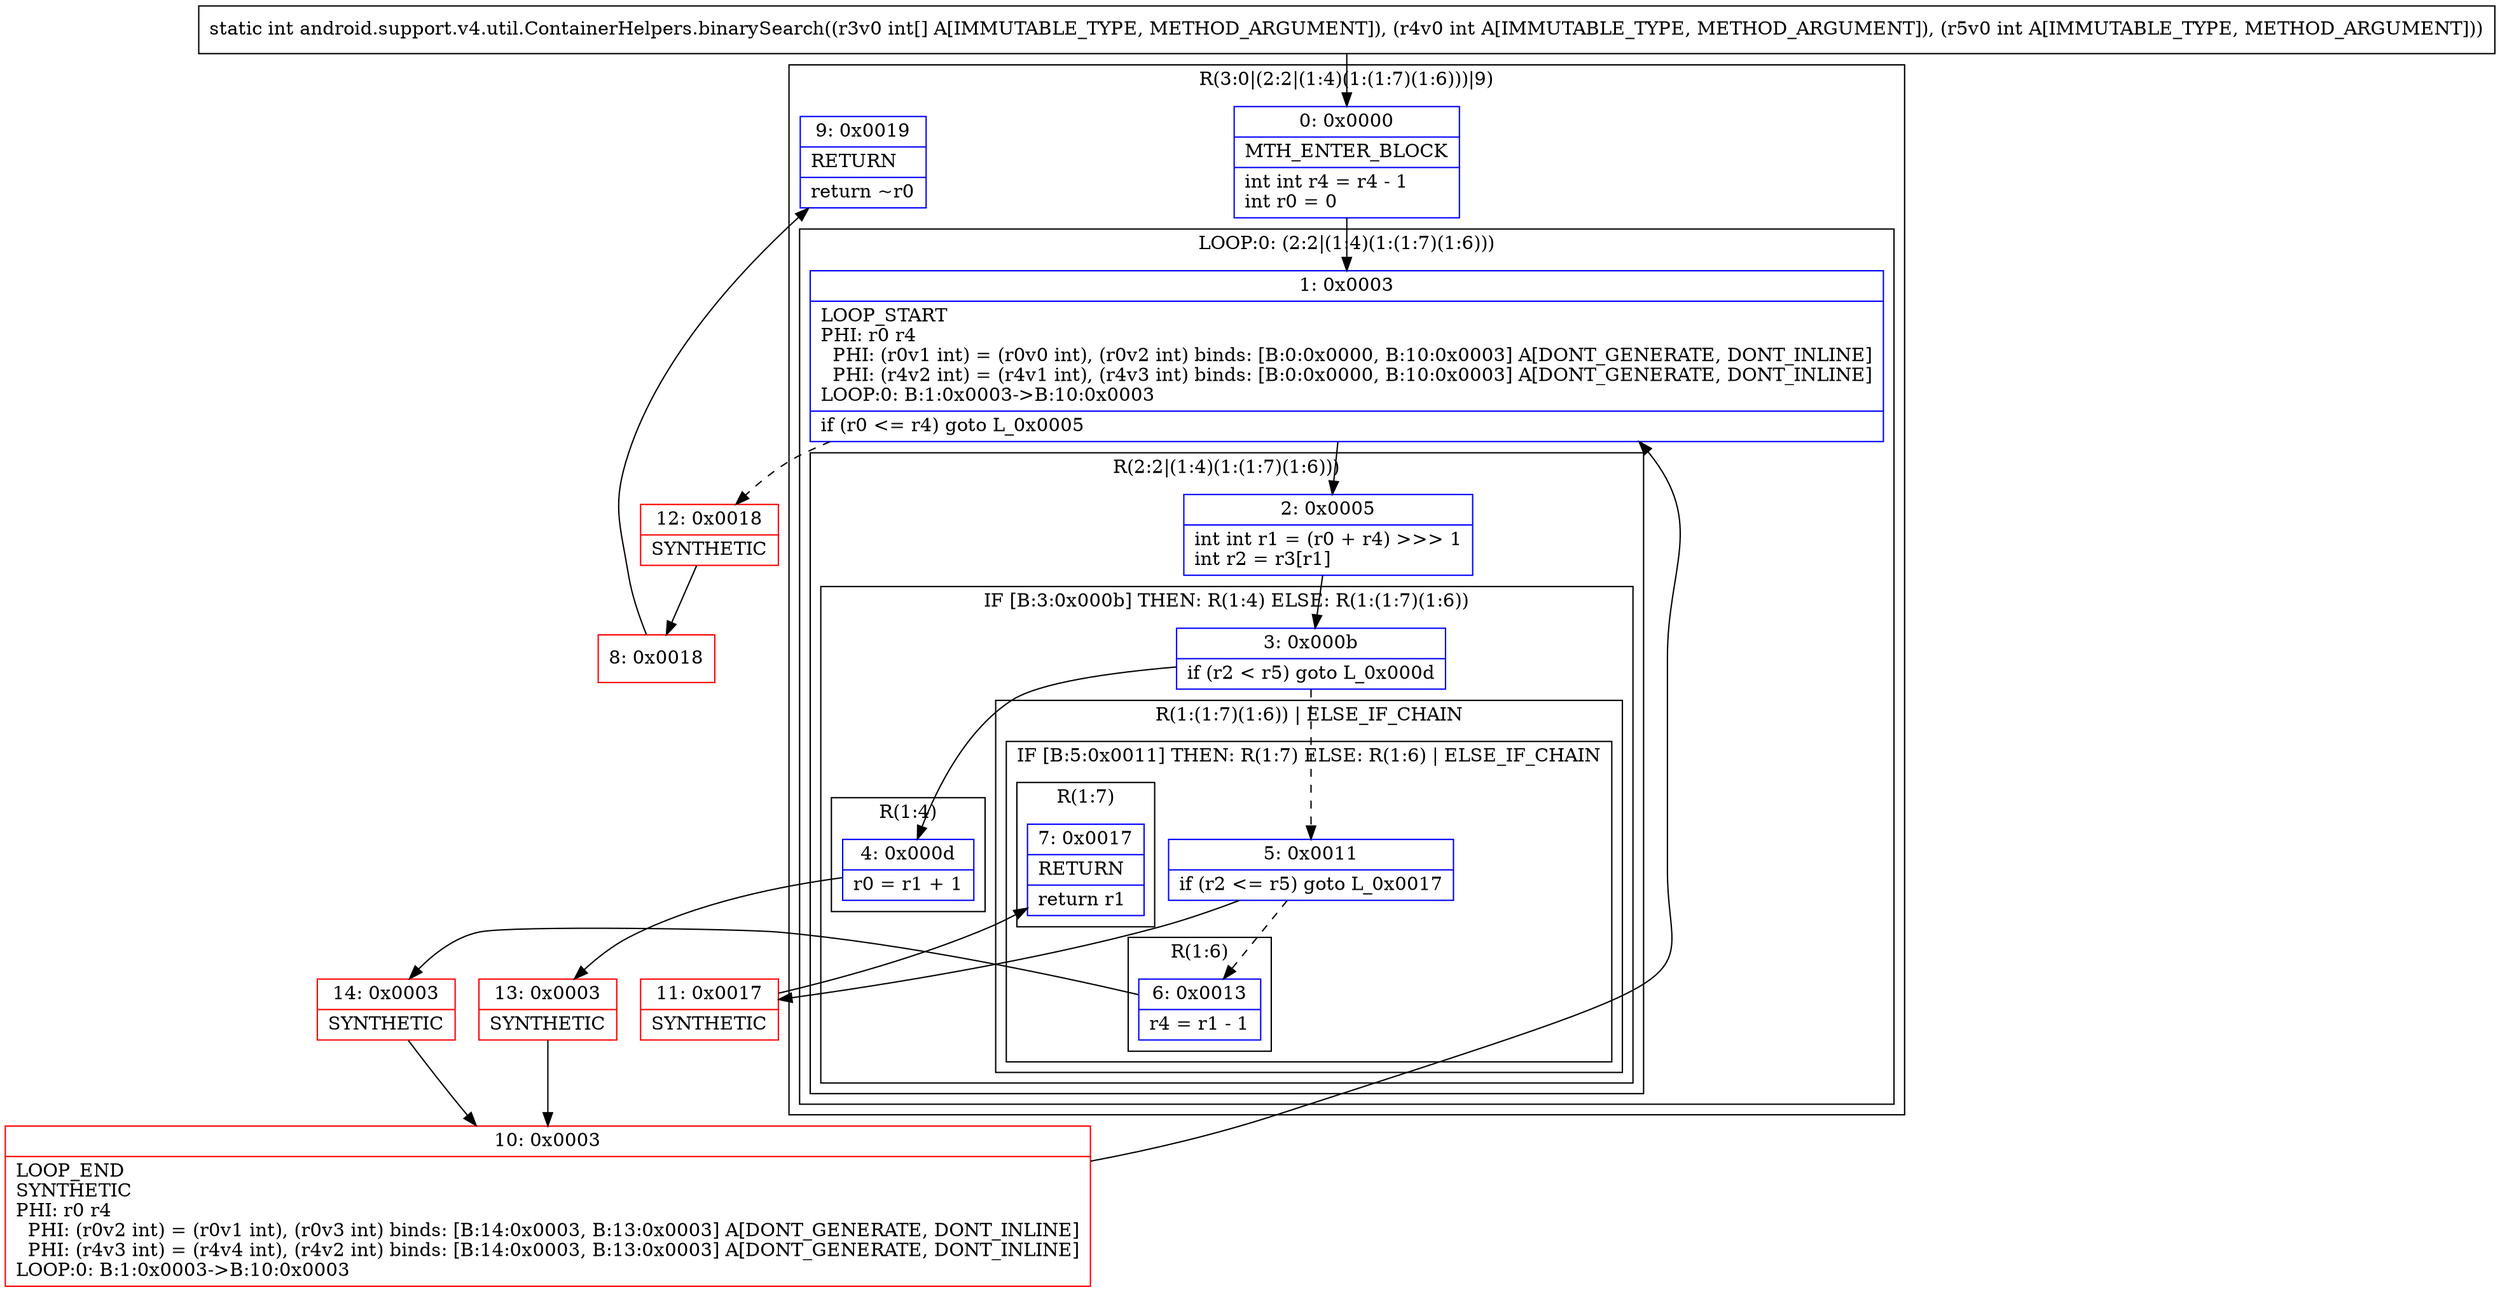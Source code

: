 digraph "CFG forandroid.support.v4.util.ContainerHelpers.binarySearch([III)I" {
subgraph cluster_Region_1989255493 {
label = "R(3:0|(2:2|(1:4)(1:(1:7)(1:6)))|9)";
node [shape=record,color=blue];
Node_0 [shape=record,label="{0\:\ 0x0000|MTH_ENTER_BLOCK\l|int int r4 = r4 \- 1\lint r0 = 0\l}"];
subgraph cluster_LoopRegion_107463270 {
label = "LOOP:0: (2:2|(1:4)(1:(1:7)(1:6)))";
node [shape=record,color=blue];
Node_1 [shape=record,label="{1\:\ 0x0003|LOOP_START\lPHI: r0 r4 \l  PHI: (r0v1 int) = (r0v0 int), (r0v2 int) binds: [B:0:0x0000, B:10:0x0003] A[DONT_GENERATE, DONT_INLINE]\l  PHI: (r4v2 int) = (r4v1 int), (r4v3 int) binds: [B:0:0x0000, B:10:0x0003] A[DONT_GENERATE, DONT_INLINE]\lLOOP:0: B:1:0x0003\-\>B:10:0x0003\l|if (r0 \<= r4) goto L_0x0005\l}"];
subgraph cluster_Region_1248863063 {
label = "R(2:2|(1:4)(1:(1:7)(1:6)))";
node [shape=record,color=blue];
Node_2 [shape=record,label="{2\:\ 0x0005|int int r1 = (r0 + r4) \>\>\> 1\lint r2 = r3[r1]\l}"];
subgraph cluster_IfRegion_50983043 {
label = "IF [B:3:0x000b] THEN: R(1:4) ELSE: R(1:(1:7)(1:6))";
node [shape=record,color=blue];
Node_3 [shape=record,label="{3\:\ 0x000b|if (r2 \< r5) goto L_0x000d\l}"];
subgraph cluster_Region_831535317 {
label = "R(1:4)";
node [shape=record,color=blue];
Node_4 [shape=record,label="{4\:\ 0x000d|r0 = r1 + 1\l}"];
}
subgraph cluster_Region_1580037552 {
label = "R(1:(1:7)(1:6)) | ELSE_IF_CHAIN\l";
node [shape=record,color=blue];
subgraph cluster_IfRegion_1218969902 {
label = "IF [B:5:0x0011] THEN: R(1:7) ELSE: R(1:6) | ELSE_IF_CHAIN\l";
node [shape=record,color=blue];
Node_5 [shape=record,label="{5\:\ 0x0011|if (r2 \<= r5) goto L_0x0017\l}"];
subgraph cluster_Region_1002791279 {
label = "R(1:7)";
node [shape=record,color=blue];
Node_7 [shape=record,label="{7\:\ 0x0017|RETURN\l|return r1\l}"];
}
subgraph cluster_Region_1960820744 {
label = "R(1:6)";
node [shape=record,color=blue];
Node_6 [shape=record,label="{6\:\ 0x0013|r4 = r1 \- 1\l}"];
}
}
}
}
}
}
Node_9 [shape=record,label="{9\:\ 0x0019|RETURN\l|return ~r0\l}"];
}
Node_8 [shape=record,color=red,label="{8\:\ 0x0018}"];
Node_10 [shape=record,color=red,label="{10\:\ 0x0003|LOOP_END\lSYNTHETIC\lPHI: r0 r4 \l  PHI: (r0v2 int) = (r0v1 int), (r0v3 int) binds: [B:14:0x0003, B:13:0x0003] A[DONT_GENERATE, DONT_INLINE]\l  PHI: (r4v3 int) = (r4v4 int), (r4v2 int) binds: [B:14:0x0003, B:13:0x0003] A[DONT_GENERATE, DONT_INLINE]\lLOOP:0: B:1:0x0003\-\>B:10:0x0003\l}"];
Node_11 [shape=record,color=red,label="{11\:\ 0x0017|SYNTHETIC\l}"];
Node_12 [shape=record,color=red,label="{12\:\ 0x0018|SYNTHETIC\l}"];
Node_13 [shape=record,color=red,label="{13\:\ 0x0003|SYNTHETIC\l}"];
Node_14 [shape=record,color=red,label="{14\:\ 0x0003|SYNTHETIC\l}"];
MethodNode[shape=record,label="{static int android.support.v4.util.ContainerHelpers.binarySearch((r3v0 int[] A[IMMUTABLE_TYPE, METHOD_ARGUMENT]), (r4v0 int A[IMMUTABLE_TYPE, METHOD_ARGUMENT]), (r5v0 int A[IMMUTABLE_TYPE, METHOD_ARGUMENT])) }"];
MethodNode -> Node_0;
Node_0 -> Node_1;
Node_1 -> Node_2;
Node_1 -> Node_12[style=dashed];
Node_2 -> Node_3;
Node_3 -> Node_4;
Node_3 -> Node_5[style=dashed];
Node_4 -> Node_13;
Node_5 -> Node_6[style=dashed];
Node_5 -> Node_11;
Node_6 -> Node_14;
Node_8 -> Node_9;
Node_10 -> Node_1;
Node_11 -> Node_7;
Node_12 -> Node_8;
Node_13 -> Node_10;
Node_14 -> Node_10;
}

